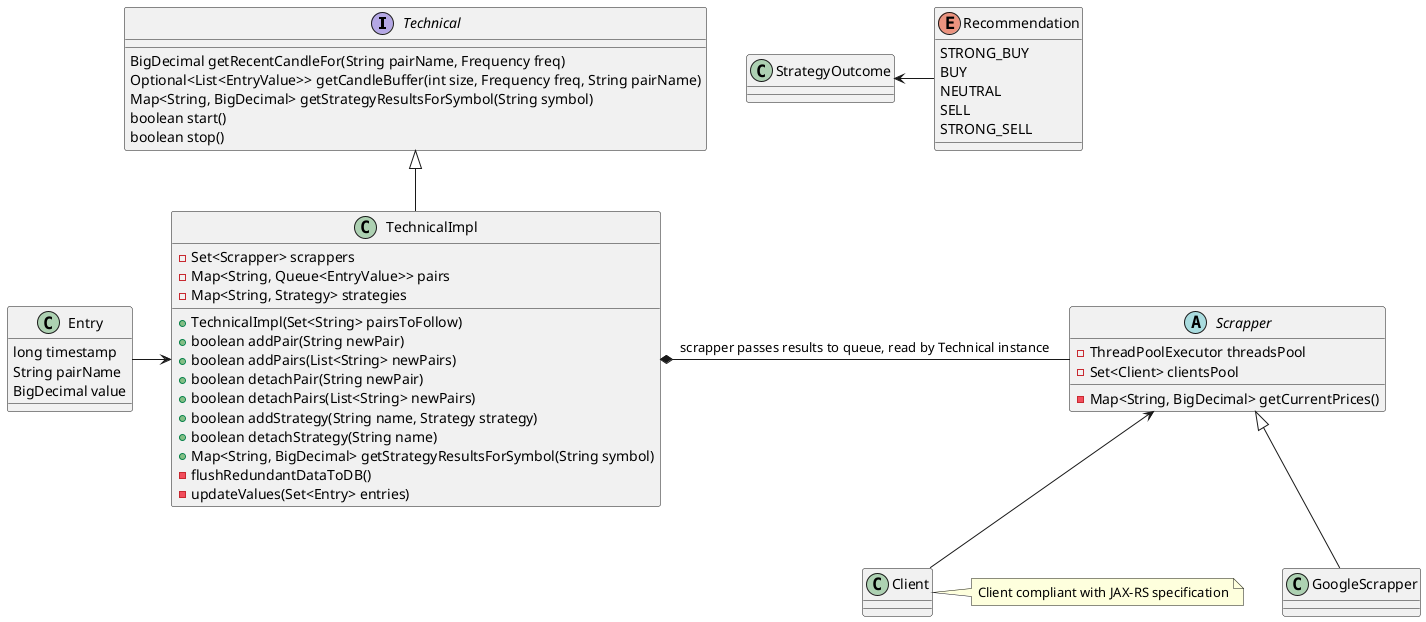 @startuml
'https://plantuml.com/class-diagram

'abstract class AbstractList
'abstract AbstractCollection
'interface List
'interface Collection
'
'List <|-- AbstractList
'Collection <|-- AbstractCollection
'
'Collection <|- List
'AbstractCollection <|- AbstractList
'AbstractList <|-- ArrayList
'
'class ArrayList {
'Object[] elementData
'size()
'}
'
'enum TimeUnit {
'DAYS
'HOURS
'MINUTES
'}

interface Technical {
  BigDecimal getRecentCandleFor(String pairName, Frequency freq)
  Optional<List<EntryValue>> getCandleBuffer(int size, Frequency freq, String pairName)
  Map<String, BigDecimal> getStrategyResultsForSymbol(String symbol)
  boolean start()
  boolean stop()
}

Technical <|-- TechnicalImpl

class TechnicalImpl {
- Set<Scrapper> scrappers
- Map<String, Queue<EntryValue>> pairs
- Map<String, Strategy> strategies

'rozważ zrobienie czegoś w stylu time-series DB - warto rozważyć np. InfluxDB
+ TechnicalImpl(Set<String> pairsToFollow)
+ boolean addPair(String newPair)
+ boolean addPairs(List<String> newPairs)
+ boolean detachPair(String newPair)
+ boolean detachPairs(List<String> newPairs)
+ boolean addStrategy(String name, Strategy strategy)
+ boolean detachStrategy(String name)
+ Map<String, BigDecimal> getStrategyResultsForSymbol(String symbol)
' żeby nie kisić nadmiaru danych w pamięci JVM, można ich nadmiar wyrzucić do bazy danych
' jest javowy klient InfluxDB który pozwlala na zapisywanie do bazy okresowo
- flushRedundantDataToDB()
- updateValues(Set<Entry> entries)

}

class Entry {
    long timestamp
    String pairName
    BigDecimal value
}

TechnicalImpl *- Scrapper : scrapper passes results to queue, read by Technical instance
'TechnicalImpl <-- StrategyOutcome
StrategyOutcome <- Recommendation
Entry -> TechnicalImpl
Scrapper <-- Client
note left
Client compliant with JAX-RS specification
end note

abstract class Scrapper {
    - ThreadPoolExecutor threadsPool
    - Set<Client> clientsPool

    - Map<String, BigDecimal> getCurrentPrices()
}

class GoogleScrapper extends Scrapper {
}

'class StrategyOutcome {
'    BigDecimal result
'    Recommendation recommendation
'}

enum Recommendation {
STRONG_BUY
BUY
NEUTRAL
SELL
STRONG_SELL
}
@enduml